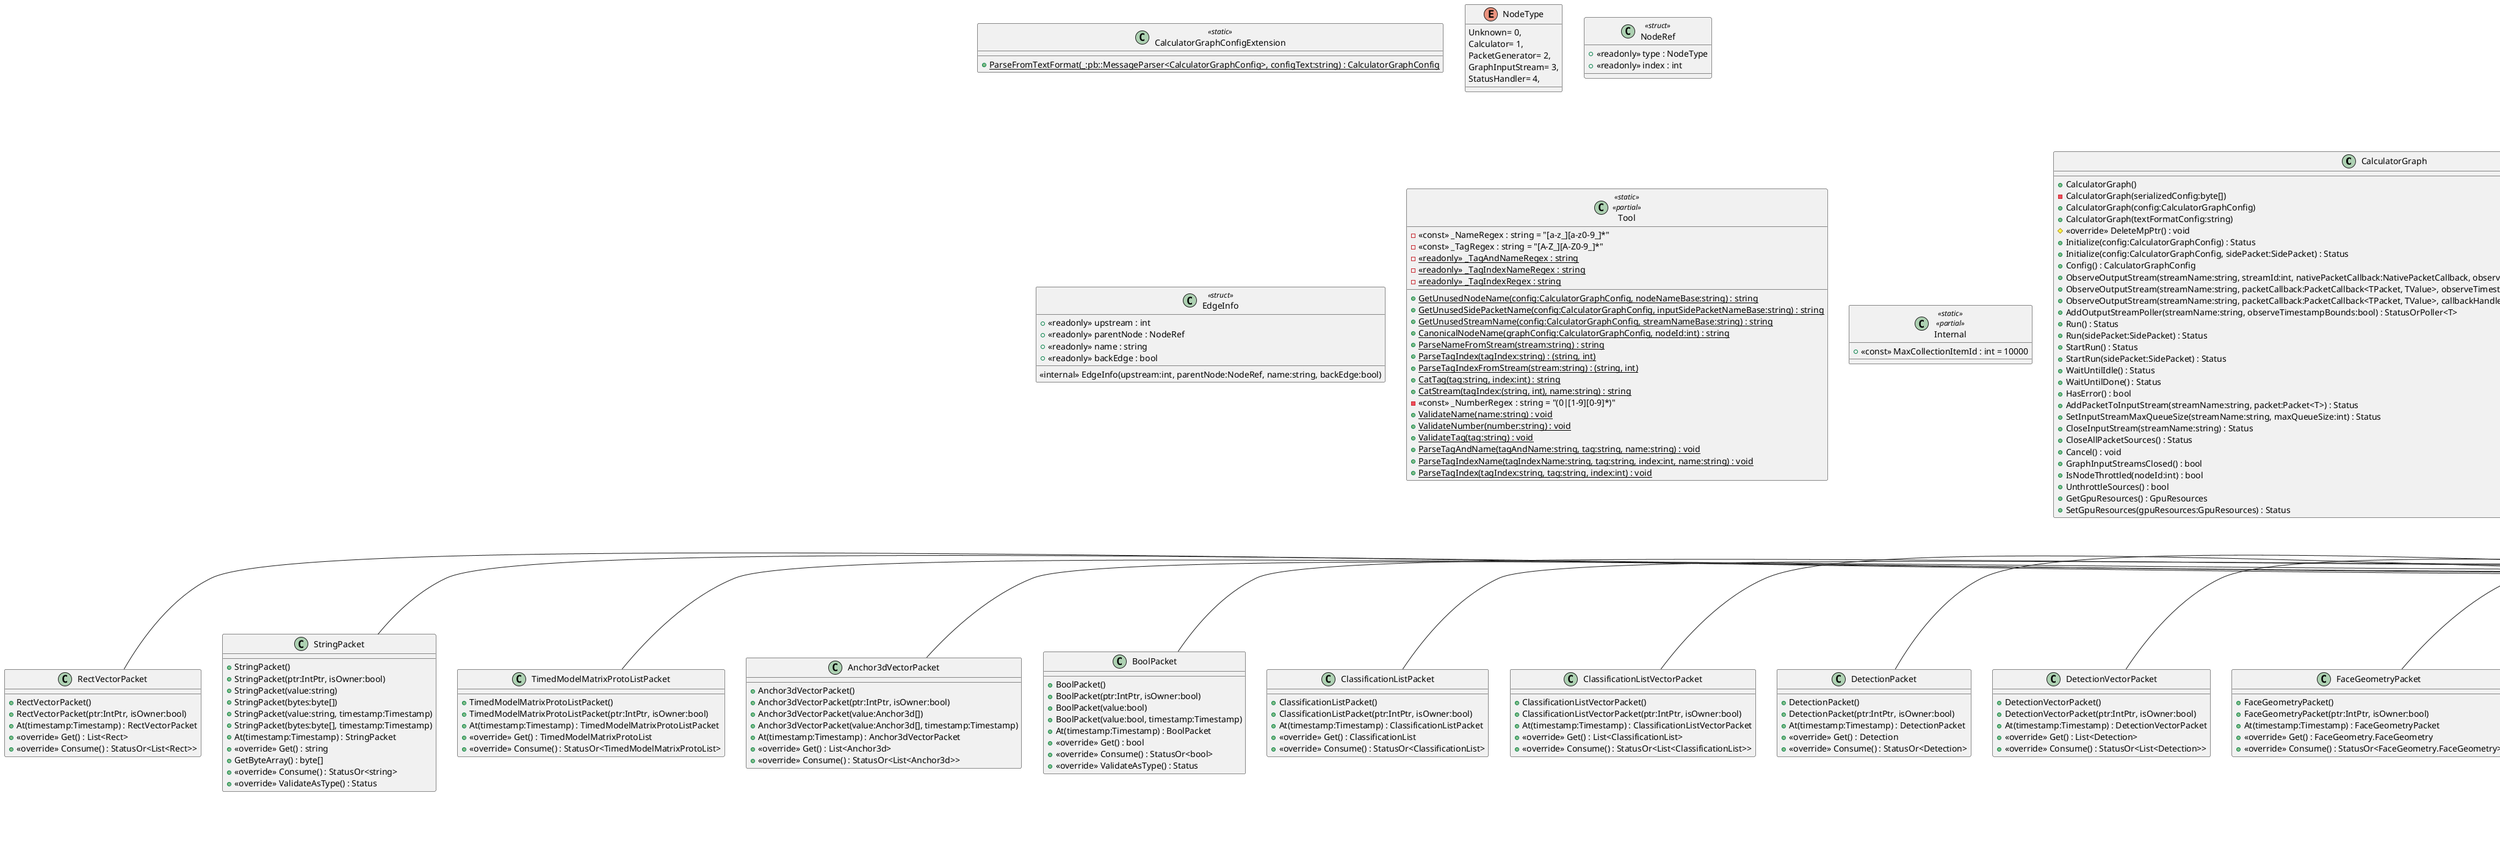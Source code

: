 @startuml
class CalculatorGraph {
    + CalculatorGraph()
    - CalculatorGraph(serializedConfig:byte[])
    + CalculatorGraph(config:CalculatorGraphConfig)
    + CalculatorGraph(textFormatConfig:string)
    # <<override>> DeleteMpPtr() : void
    + Initialize(config:CalculatorGraphConfig) : Status
    + Initialize(config:CalculatorGraphConfig, sidePacket:SidePacket) : Status
    + Config() : CalculatorGraphConfig
    + ObserveOutputStream(streamName:string, streamId:int, nativePacketCallback:NativePacketCallback, observeTimestampBounds:bool) : Status
    + ObserveOutputStream(streamName:string, packetCallback:PacketCallback<TPacket, TValue>, observeTimestampBounds:bool, callbackHandle:GCHandle) : Status
    + ObserveOutputStream(streamName:string, packetCallback:PacketCallback<TPacket, TValue>, callbackHandle:GCHandle) : Status
    + AddOutputStreamPoller(streamName:string, observeTimestampBounds:bool) : StatusOrPoller<T>
    + Run() : Status
    + Run(sidePacket:SidePacket) : Status
    + StartRun() : Status
    + StartRun(sidePacket:SidePacket) : Status
    + WaitUntilIdle() : Status
    + WaitUntilDone() : Status
    + HasError() : bool
    + AddPacketToInputStream(streamName:string, packet:Packet<T>) : Status
    + SetInputStreamMaxQueueSize(streamName:string, maxQueueSize:int) : Status
    + CloseInputStream(streamName:string) : Status
    + CloseAllPacketSources() : Status
    + Cancel() : void
    + GraphInputStreamsClosed() : bool
    + IsNodeThrottled(nodeId:int) : bool
    + UnthrottleSources() : bool
    + GetGpuResources() : GpuResources
    + SetGpuResources(gpuResources:GpuResources) : Status
}
MpResourceHandle <|-- CalculatorGraph
class CalculatorGraphConfigExtension <<static>> {
    + {static} ParseFromTextFormat(_:pb::MessageParser<CalculatorGraphConfig>, configText:string) : CalculatorGraphConfig
}
class "OutputStreamPoller`1"<T> {
    + OutputStreamPoller(ptr:IntPtr)
    # <<override>> DeleteMpPtr() : void
    + Next(packet:Packet<T>) : bool
    + Reset() : void
    + SetMaxQueueSize(queueSize:int) : void
    + QueueSize() : int
}
MpResourceHandle <|-- "OutputStreamPoller`1"
class Timestamp {
    + Timestamp(ptr:IntPtr)
    + Timestamp(value:long)
    # <<override>> DeleteMpPtr() : void
    + Equals(other:Timestamp) : bool
    + <<override>> Equals(obj:System.Object) : bool
    + <<override>> GetHashCode() : int
    + Value() : long
    + Seconds() : double
    + Microseconds() : long
    + IsSpecialValue() : bool
    + IsRangeValue() : bool
    + IsAllowedInStream() : bool
    + DebugString() : string
    + NextAllowedInStream() : Timestamp
    + PreviousAllowedInStream() : Timestamp
    + {static} FromSeconds(seconds:double) : Timestamp
    + {static} Unset() : Timestamp
    + {static} Unstarted() : Timestamp
    + {static} PreStream() : Timestamp
    + {static} Min() : Timestamp
    + {static} Max() : Timestamp
    + {static} PostStream() : Timestamp
    + {static} OneOverPostStream() : Timestamp
    + {static} Done() : Timestamp
}
MpResourceHandle <|-- Timestamp
"IEquatable`1" "<Timestamp>" <|-- Timestamp
enum NodeType {
    Unknown= 0,
    Calculator= 1,
    PacketGenerator= 2,
    GraphInputStream= 3,
    StatusHandler= 4,
}
class NodeRef <<struct>> {
    + <<readonly>> type : NodeType
    + <<readonly>> index : int
}
class EdgeInfo <<struct>> {
    + <<readonly>> upstream : int
    + <<readonly>> parentNode : NodeRef
    + <<readonly>> name : string
    + <<readonly>> backEdge : bool
    <<internal>> EdgeInfo(upstream:int, parentNode:NodeRef, name:string, backEdge:bool)
}
class EdgeInfoVector <<struct>> {
    - <<readonly>> _data : IntPtr
    - <<readonly>> _size : int
    + Dispose() : void
    + Copy() : List<EdgeInfo>
}
class ValidatedGraphConfig {
    + ValidatedGraphConfig()
    # <<override>> DeleteMpPtr() : void
    + Initialize(config:CalculatorGraphConfig) : Status
    + Initialize(graphType:string) : Status
    + Initialized() : bool
    + ValidateRequiredSidePackets(sidePacket:SidePacket) : Status
    + Config(extensionRegistry:ExtensionRegistry) : CalculatorGraphConfig
    + InputStreamInfos() : List<EdgeInfo>
    + OutputStreamInfos() : List<EdgeInfo>
    + InputSidePacketInfos() : List<EdgeInfo>
    + OutputSidePacketInfos() : List<EdgeInfo>
    + OutputStreamIndex(name:string) : int
    + OutputSidePacketIndex(name:string) : int
    + OutputStreamToNode(name:string) : int
    + RegisteredSidePacketTypeName(name:string) : StatusOrString
    + RegisteredStreamTypeName(name:string) : StatusOrString
    + Package() : string
    + {static} IsReservedExecutorName(name:string) : bool
    + IsExternalSidePacket(name:string) : bool
}
class EdgeInfoTmp <<struct>> {
    - <<readonly>> _upstream : int
    - <<readonly>> _parentNode : NodeRef
    - <<readonly>> _name : IntPtr
    - <<readonly>> _backEdge : bool
    + Copy() : EdgeInfo
}
MpResourceHandle <|-- ValidatedGraphConfig
EdgeInfoVector +-- EdgeInfoTmp
class ImageFrame {
    + {static} <<readonly>> DefaultAlignmentBoundary : uint = 16
    + {static} <<readonly>> GlDefaultAlignmentBoundary : uint = 4
    + ImageFrame()
    + ImageFrame(imageFramePtr:IntPtr, isOwner:bool)
    + ImageFrame(format:ImageFormat.Types.Format, width:int, height:int)
    + ImageFrame(format:ImageFormat.Types.Format, width:int, height:int, alignmentBoundary:uint)
    + ImageFrame(format:ImageFormat.Types.Format, width:int, height:int, widthStep:int, pixelData:IntPtr, deleter:Deleter)
    + <<unsafe>> ImageFrame(format:ImageFormat.Types.Format, width:int, height:int, widthStep:int, pixelData:NativeArray<byte>, deleter:Deleter)
    + ImageFrame(format:ImageFormat.Types.Format, width:int, height:int, widthStep:int, pixelData:NativeArray<byte>)
    # <<override>> DeleteMpPtr() : void
    - {static} VoidDeleter(_:IntPtr) : void
    + {static} NumberOfChannelsForFormat(format:ImageFormat.Types.Format) : int
    + {static} ChannelSizeForFormat(format:ImageFormat.Types.Format) : int
    + {static} ByteDepthForFormat(format:ImageFormat.Types.Format) : int
    + IsEmpty() : bool
    + IsContiguous() : bool
    + IsAligned(alignmentBoundary:uint) : bool
    + Format() : ImageFormat.Types.Format
    + Width() : int
    + Height() : int
    + ChannelSize() : int
    + NumberOfChannels() : int
    + ByteDepth() : int
    + WidthStep() : int
    + MutablePixelData() : IntPtr
    + PixelDataSize() : int
    + PixelDataSizeStoredContiguously() : int
    + SetToZero() : void
    + SetAlignmentPaddingAreas() : void
    + CopyToBuffer(buffer:byte[]) : void
    + CopyToBuffer(buffer:ushort[]) : void
    + CopyToBuffer(buffer:float[]) : void
    - CopyToBuffer(handler:CopyToBufferHandler, buffer:T[]) : void
}
MpResourceHandle <|-- ImageFrame
class Anchor3dVectorPacket {
    + Anchor3dVectorPacket()
    + Anchor3dVectorPacket(ptr:IntPtr, isOwner:bool)
    + Anchor3dVectorPacket(value:Anchor3d[])
    + Anchor3dVectorPacket(value:Anchor3d[], timestamp:Timestamp)
    + At(timestamp:Timestamp) : Anchor3dVectorPacket
    + <<override>> Get() : List<Anchor3d>
    + <<override>> Consume() : StatusOr<List<Anchor3d>>
}
"Packet`1" "<List<Anchor3d>>" <|-- Anchor3dVectorPacket
class BoolPacket {
    + BoolPacket()
    + BoolPacket(ptr:IntPtr, isOwner:bool)
    + BoolPacket(value:bool)
    + BoolPacket(value:bool, timestamp:Timestamp)
    + At(timestamp:Timestamp) : BoolPacket
    + <<override>> Get() : bool
    + <<override>> Consume() : StatusOr<bool>
    + <<override>> ValidateAsType() : Status
}
"Packet`1" "<bool>" <|-- BoolPacket
class ClassificationListPacket {
    + ClassificationListPacket()
    + ClassificationListPacket(ptr:IntPtr, isOwner:bool)
    + At(timestamp:Timestamp) : ClassificationListPacket
    + <<override>> Get() : ClassificationList
    + <<override>> Consume() : StatusOr<ClassificationList>
}
"Packet`1" "<ClassificationList>" <|-- ClassificationListPacket
class ClassificationListVectorPacket {
    + ClassificationListVectorPacket()
    + ClassificationListVectorPacket(ptr:IntPtr, isOwner:bool)
    + At(timestamp:Timestamp) : ClassificationListVectorPacket
    + <<override>> Get() : List<ClassificationList>
    + <<override>> Consume() : StatusOr<List<ClassificationList>>
}
"Packet`1" "<List<ClassificationList>>" <|-- ClassificationListVectorPacket
class DetectionPacket {
    + DetectionPacket()
    + DetectionPacket(ptr:IntPtr, isOwner:bool)
    + At(timestamp:Timestamp) : DetectionPacket
    + <<override>> Get() : Detection
    + <<override>> Consume() : StatusOr<Detection>
}
"Packet`1" "<Detection>" <|-- DetectionPacket
class DetectionVectorPacket {
    + DetectionVectorPacket()
    + DetectionVectorPacket(ptr:IntPtr, isOwner:bool)
    + At(timestamp:Timestamp) : DetectionVectorPacket
    + <<override>> Get() : List<Detection>
    + <<override>> Consume() : StatusOr<List<Detection>>
}
"Packet`1" "<List<Detection>>" <|-- DetectionVectorPacket
class FaceGeometryPacket {
    + FaceGeometryPacket()
    + FaceGeometryPacket(ptr:IntPtr, isOwner:bool)
    + At(timestamp:Timestamp) : FaceGeometryPacket
    + <<override>> Get() : FaceGeometry.FaceGeometry
    + <<override>> Consume() : StatusOr<FaceGeometry.FaceGeometry>
}
"Packet`1" "<FaceGeometry.FaceGeometry>" <|-- FaceGeometryPacket
class FaceGeometryVectorPacket {
    + FaceGeometryVectorPacket()
    + FaceGeometryVectorPacket(ptr:IntPtr, isOwner:bool)
    + At(timestamp:Timestamp) : FaceGeometryVectorPacket
    + <<override>> Get() : List<FaceGeometry.FaceGeometry>
    + <<override>> Consume() : StatusOr<List<FaceGeometry.FaceGeometry>>
}
"Packet`1" "<List<FaceGeometry.FaceGeometry>>" <|-- FaceGeometryVectorPacket
class FloatArrayPacket {
    - _length : int
    + length : int <<get>> <<set>>
    + FloatArrayPacket()
    + FloatArrayPacket(ptr:IntPtr, isOwner:bool)
    + FloatArrayPacket(value:float[])
    + FloatArrayPacket(value:float[], timestamp:Timestamp)
    + At(timestamp:Timestamp) : FloatArrayPacket
    + <<override>> Get() : float[]
    + GetArrayPtr() : IntPtr
    + <<override>> Consume() : StatusOr<float[]>
    + <<override>> ValidateAsType() : Status
}
"Packet`1" "<float[]>" <|-- FloatArrayPacket
class FloatPacket {
    + FloatPacket()
    + FloatPacket(ptr:IntPtr, isOwner:bool)
    + FloatPacket(value:float)
    + FloatPacket(value:float, timestamp:Timestamp)
    + At(timestamp:Timestamp) : FloatPacket
    + <<override>> Get() : float
    + <<override>> Consume() : StatusOr<float>
    + <<override>> ValidateAsType() : Status
}
"Packet`1" "<float>" <|-- FloatPacket
class FrameAnnotationPacket {
    + FrameAnnotationPacket()
    + FrameAnnotationPacket(ptr:IntPtr, isOwner:bool)
    + At(timestamp:Timestamp) : FrameAnnotationPacket
    + <<override>> Get() : FrameAnnotation
    + <<override>> Consume() : StatusOr<FrameAnnotation>
}
"Packet`1" "<FrameAnnotation>" <|-- FrameAnnotationPacket
class GpuBufferPacket {
    + GpuBufferPacket()
    + GpuBufferPacket(ptr:IntPtr, isOwner:bool)
    + GpuBufferPacket(gpuBuffer:GpuBuffer)
    + GpuBufferPacket(gpuBuffer:GpuBuffer, timestamp:Timestamp)
    + At(timestamp:Timestamp) : GpuBufferPacket
    + <<override>> Get() : GpuBuffer
    + <<override>> Consume() : StatusOr<GpuBuffer>
    + <<override>> ValidateAsType() : Status
}
"Packet`1" "<GpuBuffer>" <|-- GpuBufferPacket
class ImageFramePacket {
    + ImageFramePacket()
    + ImageFramePacket(ptr:IntPtr, isOwner:bool)
    + ImageFramePacket(imageFrame:ImageFrame)
    + ImageFramePacket(imageFrame:ImageFrame, timestamp:Timestamp)
    + At(timestamp:Timestamp) : ImageFramePacket
    + <<override>> Get() : ImageFrame
    + <<override>> Consume() : StatusOr<ImageFrame>
    + <<override>> ValidateAsType() : Status
}
"Packet`1" "<ImageFrame>" <|-- ImageFramePacket
class IntPacket {
    + IntPacket()
    + IntPacket(ptr:IntPtr, isOwner:bool)
    + IntPacket(value:int)
    + IntPacket(value:int, timestamp:Timestamp)
    + At(timestamp:Timestamp) : IntPacket
    + <<override>> Get() : int
    + <<override>> Consume() : StatusOr<int>
    + <<override>> ValidateAsType() : Status
}
"Packet`1" "<int>" <|-- IntPacket
class LandmarkListPacket {
    + LandmarkListPacket()
    + LandmarkListPacket(ptr:IntPtr, isOwner:bool)
    + At(timestamp:Timestamp) : LandmarkListPacket
    + <<override>> Get() : LandmarkList
    + <<override>> Consume() : StatusOr<LandmarkList>
}
"Packet`1" "<LandmarkList>" <|-- LandmarkListPacket
class LandmarkListVectorPacket {
    + LandmarkListVectorPacket()
    + LandmarkListVectorPacket(ptr:IntPtr, isOwner:bool)
    + At(timestamp:Timestamp) : LandmarkListVectorPacket
    + <<override>> Get() : List<LandmarkList>
    + <<override>> Consume() : StatusOr<List<LandmarkList>>
}
"Packet`1" "<List<LandmarkList>>" <|-- LandmarkListVectorPacket
class NormalizedLandmarkListPacket {
    + NormalizedLandmarkListPacket()
    + NormalizedLandmarkListPacket(ptr:IntPtr, isOwner:bool)
    + At(timestamp:Timestamp) : NormalizedLandmarkListPacket
    + <<override>> Get() : NormalizedLandmarkList
    + <<override>> Consume() : StatusOr<NormalizedLandmarkList>
}
"Packet`1" "<NormalizedLandmarkList>" <|-- NormalizedLandmarkListPacket
class NormalizedLandmarkListVectorPacket {
    + NormalizedLandmarkListVectorPacket()
    + NormalizedLandmarkListVectorPacket(ptr:IntPtr, isOwner:bool)
    + At(timestamp:Timestamp) : NormalizedLandmarkListVectorPacket
    + <<override>> Get() : List<NormalizedLandmarkList>
    + <<override>> Consume() : StatusOr<List<NormalizedLandmarkList>>
}
"Packet`1" "<List<NormalizedLandmarkList>>" <|-- NormalizedLandmarkListVectorPacket
class NormalizedRectPacket {
    + NormalizedRectPacket()
    + NormalizedRectPacket(ptr:IntPtr, isOwner:bool)
    + At(timestamp:Timestamp) : NormalizedRectPacket
    + <<override>> Get() : NormalizedRect
    + <<override>> Consume() : StatusOr<NormalizedRect>
}
"Packet`1" "<NormalizedRect>" <|-- NormalizedRectPacket
class NormalizedRectVectorPacket {
    + NormalizedRectVectorPacket()
    + NormalizedRectVectorPacket(ptr:IntPtr, isOwner:bool)
    + At(timestamp:Timestamp) : NormalizedRectVectorPacket
    + <<override>> Get() : List<NormalizedRect>
    + <<override>> Consume() : StatusOr<List<NormalizedRect>>
}
"Packet`1" "<List<NormalizedRect>>" <|-- NormalizedRectVectorPacket
abstract class "Packet`1"<TValue> {
    # Packet()
    # Packet(isOwner:bool)
    # Packet(ptr:IntPtr, isOwner:bool)
    + {static} Create(packetPtr:IntPtr, isOwner:bool) : TPacket
    + SwitchNativePtr(packetPtr:IntPtr) : void
    + {abstract} Get() : TValue
    + {abstract} Consume() : StatusOr<TValue>
    + IsEmpty() : bool
    + ValidateAsProtoMessageLite() : Status
    + <<virtual>> ValidateAsType() : Status
    + Timestamp() : Timestamp
    + DebugString() : string
    + RegisteredTypeName() : string
    + DebugTypeName() : string
    # <<override>> DeleteMpPtr() : void
    # At(timestamp:Timestamp) : TPacket
}
MpResourceHandle <|-- "Packet`1"
class RectPacket {
    + RectPacket()
    + RectPacket(ptr:IntPtr, isOwner:bool)
    + At(timestamp:Timestamp) : RectPacket
    + <<override>> Get() : Rect
    + <<override>> Consume() : StatusOr<Rect>
}
"Packet`1" "<Rect>" <|-- RectPacket
class RectVectorPacket {
    + RectVectorPacket()
    + RectVectorPacket(ptr:IntPtr, isOwner:bool)
    + At(timestamp:Timestamp) : RectVectorPacket
    + <<override>> Get() : List<Rect>
    + <<override>> Consume() : StatusOr<List<Rect>>
}
"Packet`1" "<List<Rect>>" <|-- RectVectorPacket
class SidePacket {
    + SidePacket()
    # <<override>> DeleteMpPtr() : void
    + size : int <<get>>
    + At(key:string) : TPacket
    + Emplace(key:string, packet:Packet<T>) : void
    + Erase(key:string) : int
    + Clear() : void
}
MpResourceHandle <|-- SidePacket
class StringPacket {
    + StringPacket()
    + StringPacket(ptr:IntPtr, isOwner:bool)
    + StringPacket(value:string)
    + StringPacket(bytes:byte[])
    + StringPacket(value:string, timestamp:Timestamp)
    + StringPacket(bytes:byte[], timestamp:Timestamp)
    + At(timestamp:Timestamp) : StringPacket
    + <<override>> Get() : string
    + GetByteArray() : byte[]
    + <<override>> Consume() : StatusOr<string>
    + <<override>> ValidateAsType() : Status
}
"Packet`1" "<string>" <|-- StringPacket
class TimedModelMatrixProtoListPacket {
    + TimedModelMatrixProtoListPacket()
    + TimedModelMatrixProtoListPacket(ptr:IntPtr, isOwner:bool)
    + At(timestamp:Timestamp) : TimedModelMatrixProtoListPacket
    + <<override>> Get() : TimedModelMatrixProtoList
    + <<override>> Consume() : StatusOr<TimedModelMatrixProtoList>
}
"Packet`1" "<TimedModelMatrixProtoList>" <|-- TimedModelMatrixProtoListPacket
class Status {
    + Status(ptr:IntPtr, isOwner:bool)
    # <<override>> DeleteMpPtr() : void
    - _ok : bool?
    - _rawCode : int?
    + AssertOk() : void
    + Ok() : bool
    + Code() : StatusCode
    + RawCode() : int
    + <<override>> ToString() : string
    + {static} Build(code:StatusCode, message:string, isOwner:bool) : Status
    + {static} Ok(isOwner:bool) : Status
    + {static} Cancelled(message:string, isOwner:bool) : Status
    + {static} Unknown(message:string, isOwner:bool) : Status
    + {static} InvalidArgument(message:string, isOwner:bool) : Status
    + {static} DeadlineExceeded(message:string, isOwner:bool) : Status
    + {static} NotFound(message:string, isOwner:bool) : Status
    + {static} AlreadyExists(message:string, isOwner:bool) : Status
    + {static} PermissionDenied(message:string, isOwner:bool) : Status
    + {static} ResourceExhausted(message:string, isOwner:bool) : Status
    + {static} FailedPrecondition(message:string, isOwner:bool) : Status
    + {static} Aborted(message:string, isOwner:bool) : Status
    + {static} OutOfRange(message:string, isOwner:bool) : Status
    + {static} Unimplemented(message:string, isOwner:bool) : Status
    + {static} Internal(message:string, isOwner:bool) : Status
    + {static} Unavailable(message:string, isOwner:bool) : Status
    + {static} DataLoss(message:string, isOwner:bool) : Status
    + {static} Unauthenticated(message:string, isOwner:bool) : Status
}
enum StatusCode {
    Ok= 0,
    Cancelled= 1,
    Unknown= 2,
    InvalidArgument= 3,
    DeadlineExceeded= 4,
    NotFound= 5,
    AlreadyExists= 6,
    PermissionDenied= 7,
    ResourceExhausted= 8,
    FailedPrecondition= 9,
    Aborted= 10,
    OutOfRange= 11,
    Unimplemented= 12,
    Internal= 13,
    Unavailable= 14,
    DataLoss= 15,
    Unauthenticated= 16,
}
class StatusArgs <<struct>> {
    - <<readonly>> _code : StatusCode
    - <<readonly>> _message : IntPtr
    - StatusArgs(code:StatusCode, message:string)
    + {static} Ok() : StatusArgs
    + {static} Cancelled(message:string) : StatusArgs
    + {static} Unknown(message:string) : StatusArgs
    + {static} InvalidArgument(message:string) : StatusArgs
    + {static} DeadlineExceeded(message:string) : StatusArgs
    + {static} NotFound(message:string) : StatusArgs
    + {static} AlreadyExists(message:string) : StatusArgs
    + {static} PermissionDenied(message:string) : StatusArgs
    + {static} ResourceExhausted(message:string) : StatusArgs
    + {static} FailedPrecondition(message:string) : StatusArgs
    + {static} Aborted(message:string) : StatusArgs
    + {static} OutOfRange(message:string) : StatusArgs
    + {static} Unimplemented(message:string) : StatusArgs
    + {static} Internal(message:string) : StatusArgs
    + {static} Unavailable(message:string) : StatusArgs
    + {static} DataLoss(message:string) : StatusArgs
    + {static} Unauthenticated(message:string) : StatusArgs
}
MpResourceHandle <|-- Status
Status +-- StatusCode
Status +-- StatusArgs
abstract class "StatusOr`1"<T> {
    + StatusOr(ptr:IntPtr)
    + {abstract} status : Status <<get>>
    + <<virtual>> Ok() : bool
    + <<virtual>> ValueOr(defaultValue:T) : T
    + {abstract} Value() : T
}
MpResourceHandle <|-- "StatusOr`1"
class StatusOrGpuBuffer {
    + StatusOrGpuBuffer(ptr:IntPtr)
    # <<override>> DeleteMpPtr() : void
    - _status : Status
    + <<override>> status : Status <<get>>
    + <<override>> Ok() : bool
    + <<override>> Value() : GpuBuffer
}
"StatusOr`1" "<GpuBuffer>" <|-- StatusOrGpuBuffer
class StatusOrGpuResources {
    + StatusOrGpuResources(ptr:IntPtr)
    # <<override>> DeleteMpPtr() : void
    - _status : Status
    + <<override>> status : Status <<get>>
    + <<override>> Ok() : bool
    + <<override>> Value() : GpuResources
}
"StatusOr`1" "<GpuResources>" <|-- StatusOrGpuResources
class StatusOrImageFrame {
    + StatusOrImageFrame(ptr:IntPtr)
    # <<override>> DeleteMpPtr() : void
    - _status : Status
    + <<override>> status : Status <<get>>
    + <<override>> Ok() : bool
    + <<override>> Value() : ImageFrame
}
"StatusOr`1" "<ImageFrame>" <|-- StatusOrImageFrame
class "StatusOrPoller`1"<T> {
    + StatusOrPoller(ptr:IntPtr)
    # <<override>> DeleteMpPtr() : void
    - _status : Status
    + <<override>> status : Status <<get>>
    + <<override>> Ok() : bool
    + <<override>> Value() : OutputStreamPoller<T>
}
"StatusOr`1" "<OutputStreamPoller<T>>" <|-- "StatusOrPoller`1"
class StatusOrString {
    + StatusOrString(ptr:IntPtr)
    # <<override>> DeleteMpPtr() : void
    - _status : Status
    + <<override>> status : Status <<get>>
    + <<override>> Ok() : bool
    + <<override>> Value() : string
    + ValueAsByteArray() : byte[]
}
"StatusOr`1" "<string>" <|-- StatusOrString
class Tool <<static>> <<partial>> {
    + {static} GetUnusedNodeName(config:CalculatorGraphConfig, nodeNameBase:string) : string
    + {static} GetUnusedSidePacketName(config:CalculatorGraphConfig, inputSidePacketNameBase:string) : string
    + {static} GetUnusedStreamName(config:CalculatorGraphConfig, streamNameBase:string) : string
    + {static} CanonicalNodeName(graphConfig:CalculatorGraphConfig, nodeId:int) : string
    + {static} ParseNameFromStream(stream:string) : string
    + {static} ParseTagIndex(tagIndex:string) : (string, int)
    + {static} ParseTagIndexFromStream(stream:string) : (string, int)
    + {static} CatTag(tag:string, index:int) : string
    + {static} CatStream(tagIndex:(string, int), name:string) : string
}
class Internal <<static>> <<partial>> {
    + <<const>> MaxCollectionItemId : int = 10000
}
class Tool <<static>> <<partial>> {
    - <<const>> _NameRegex : string = "[a-z_][a-z0-9_]*"
    - <<const>> _NumberRegex : string = "(0|[1-9][0-9]*)"
    - <<const>> _TagRegex : string = "[A-Z_][A-Z0-9_]*"
    - {static} <<readonly>> _TagAndNameRegex : string
    - {static} <<readonly>> _TagIndexNameRegex : string
    - {static} <<readonly>> _TagIndexRegex : string
    + {static} ValidateName(name:string) : void
    + {static} ValidateNumber(number:string) : void
    + {static} ValidateTag(tag:string) : void
    + {static} ParseTagAndName(tagAndName:string, tag:string, name:string) : void
    + {static} ParseTagIndexName(tagIndexName:string, tag:string, index:int, name:string) : void
    + {static} ParseTagIndex(tagIndex:string, tag:string, index:int) : void
}
@enduml

